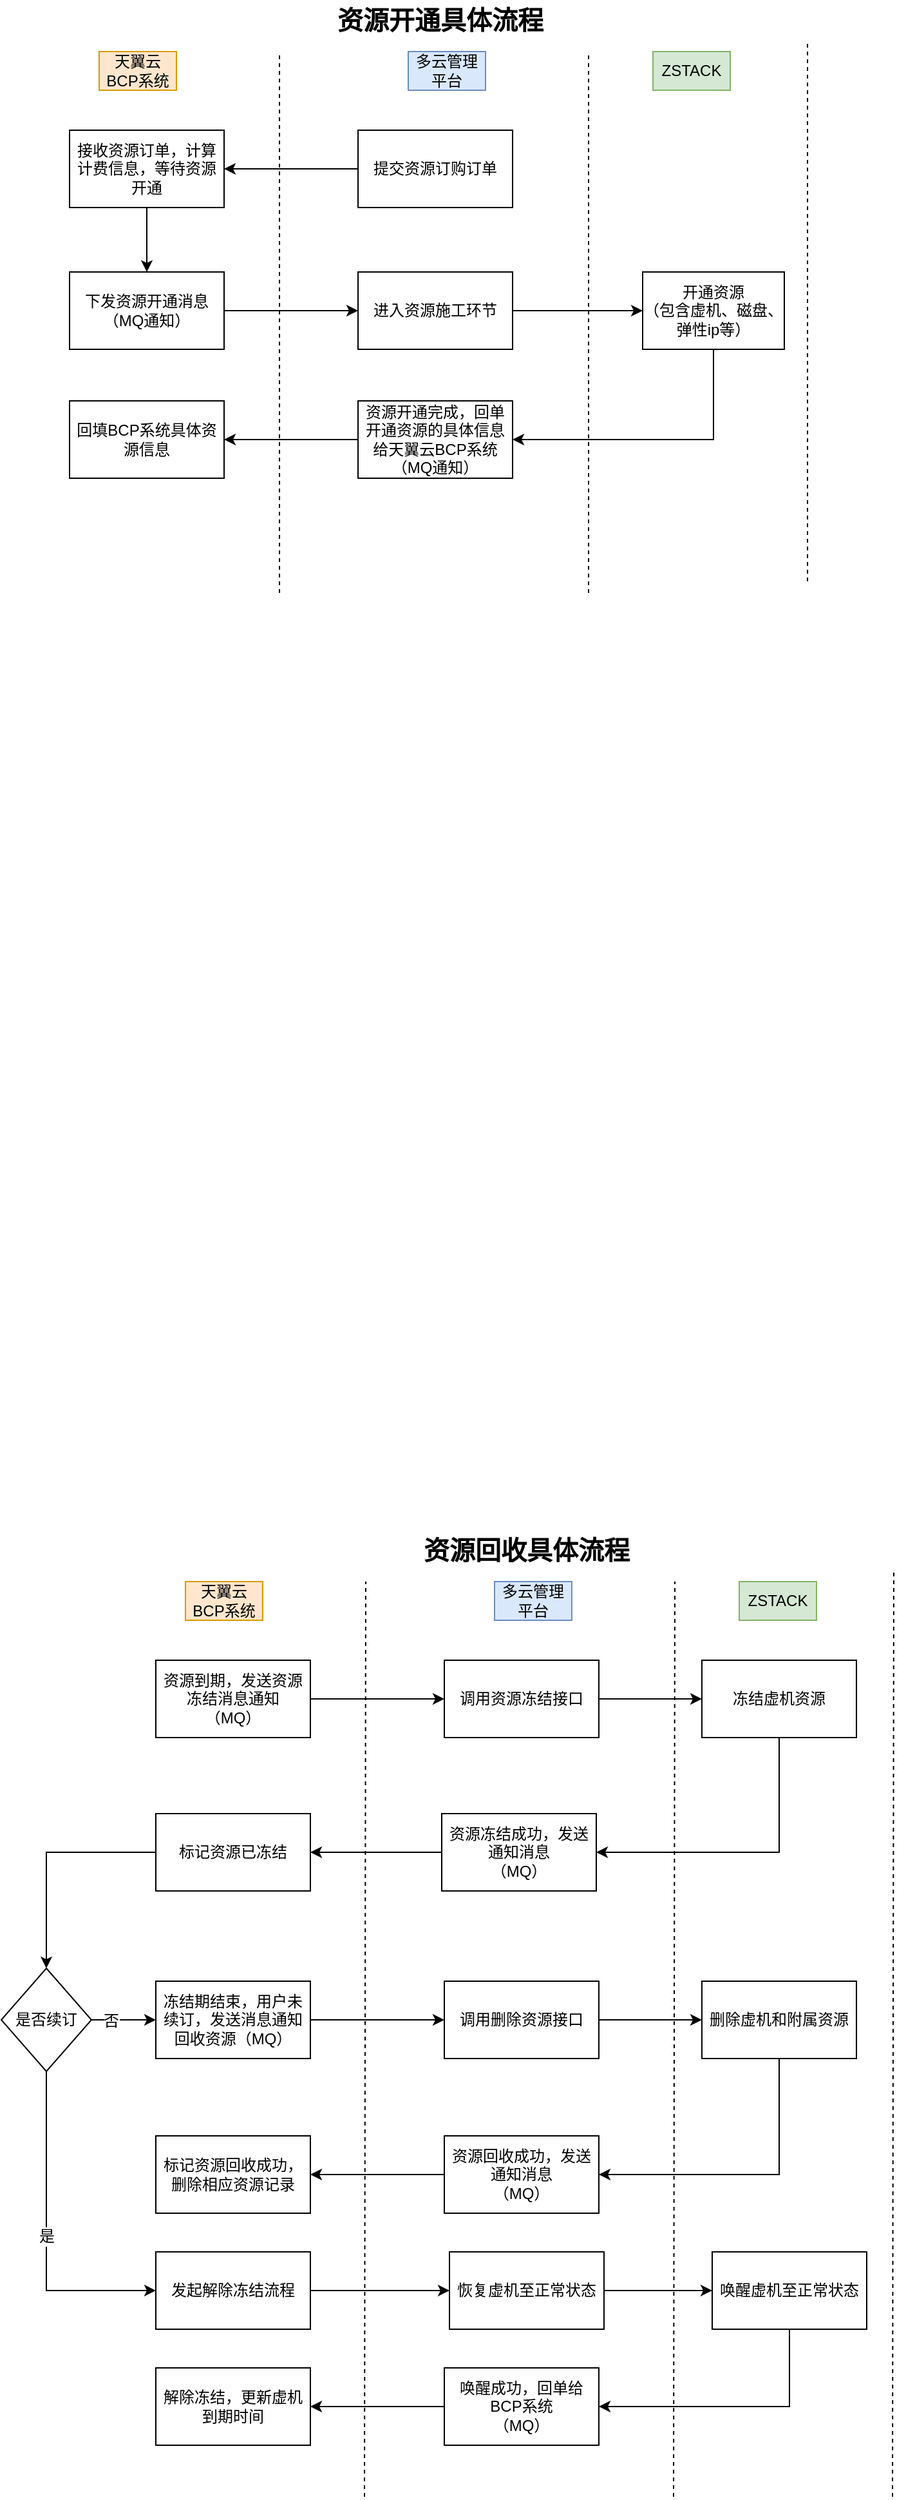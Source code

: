 <mxfile version="16.6.5" type="github">
  <diagram id="rpGUyRY0c6zzdN_JAQHF" name="Page-1">
    <mxGraphModel dx="903" dy="468" grid="1" gridSize="10" guides="1" tooltips="1" connect="1" arrows="1" fold="1" page="1" pageScale="1" pageWidth="827" pageHeight="1169" math="0" shadow="0">
      <root>
        <mxCell id="0" />
        <mxCell id="1" parent="0" />
        <mxCell id="3JQ_DlPpZyVaK5QD3R42-10" style="edgeStyle=orthogonalEdgeStyle;rounded=0;orthogonalLoop=1;jettySize=auto;html=1;" edge="1" parent="1" source="3JQ_DlPpZyVaK5QD3R42-1">
          <mxGeometry relative="1" as="geometry">
            <mxPoint x="191" y="264" as="targetPoint" />
          </mxGeometry>
        </mxCell>
        <mxCell id="3JQ_DlPpZyVaK5QD3R42-1" value="接收资源订单，计算计费信息，等待资源开通" style="rounded=0;whiteSpace=wrap;html=1;" vertex="1" parent="1">
          <mxGeometry x="131" y="154" width="120" height="60" as="geometry" />
        </mxCell>
        <mxCell id="3JQ_DlPpZyVaK5QD3R42-9" style="edgeStyle=orthogonalEdgeStyle;rounded=0;orthogonalLoop=1;jettySize=auto;html=1;entryX=1;entryY=0.5;entryDx=0;entryDy=0;" edge="1" parent="1" source="3JQ_DlPpZyVaK5QD3R42-2" target="3JQ_DlPpZyVaK5QD3R42-1">
          <mxGeometry relative="1" as="geometry" />
        </mxCell>
        <mxCell id="3JQ_DlPpZyVaK5QD3R42-2" value="提交资源订购订单" style="rounded=0;whiteSpace=wrap;html=1;" vertex="1" parent="1">
          <mxGeometry x="355" y="154" width="120" height="60" as="geometry" />
        </mxCell>
        <mxCell id="3JQ_DlPpZyVaK5QD3R42-3" value="" style="endArrow=none;dashed=1;html=1;rounded=0;" edge="1" parent="1">
          <mxGeometry width="50" height="50" relative="1" as="geometry">
            <mxPoint x="294" y="513" as="sourcePoint" />
            <mxPoint x="294" y="93" as="targetPoint" />
          </mxGeometry>
        </mxCell>
        <mxCell id="3JQ_DlPpZyVaK5QD3R42-4" value="" style="endArrow=none;dashed=1;html=1;rounded=0;" edge="1" parent="1">
          <mxGeometry width="50" height="50" relative="1" as="geometry">
            <mxPoint x="534" y="513" as="sourcePoint" />
            <mxPoint x="534" y="93" as="targetPoint" />
          </mxGeometry>
        </mxCell>
        <mxCell id="3JQ_DlPpZyVaK5QD3R42-5" value="" style="endArrow=none;dashed=1;html=1;rounded=0;" edge="1" parent="1">
          <mxGeometry width="50" height="50" relative="1" as="geometry">
            <mxPoint x="704" y="504" as="sourcePoint" />
            <mxPoint x="704" y="84" as="targetPoint" />
          </mxGeometry>
        </mxCell>
        <mxCell id="3JQ_DlPpZyVaK5QD3R42-6" value="天翼云BCP系统" style="text;html=1;strokeColor=#d79b00;fillColor=#ffe6cc;align=center;verticalAlign=middle;whiteSpace=wrap;rounded=0;" vertex="1" parent="1">
          <mxGeometry x="154" y="93" width="60" height="30" as="geometry" />
        </mxCell>
        <mxCell id="3JQ_DlPpZyVaK5QD3R42-7" value="多云管理平台" style="text;html=1;strokeColor=#6c8ebf;fillColor=#dae8fc;align=center;verticalAlign=middle;whiteSpace=wrap;rounded=0;" vertex="1" parent="1">
          <mxGeometry x="394" y="93" width="60" height="30" as="geometry" />
        </mxCell>
        <mxCell id="3JQ_DlPpZyVaK5QD3R42-8" value="ZSTACK" style="text;html=1;strokeColor=#82b366;fillColor=#d5e8d4;align=center;verticalAlign=middle;whiteSpace=wrap;rounded=0;" vertex="1" parent="1">
          <mxGeometry x="584" y="93" width="60" height="30" as="geometry" />
        </mxCell>
        <mxCell id="3JQ_DlPpZyVaK5QD3R42-14" style="edgeStyle=orthogonalEdgeStyle;rounded=0;orthogonalLoop=1;jettySize=auto;html=1;entryX=0;entryY=0.5;entryDx=0;entryDy=0;" edge="1" parent="1" source="3JQ_DlPpZyVaK5QD3R42-11" target="3JQ_DlPpZyVaK5QD3R42-15">
          <mxGeometry relative="1" as="geometry">
            <mxPoint x="611" y="294" as="targetPoint" />
          </mxGeometry>
        </mxCell>
        <mxCell id="3JQ_DlPpZyVaK5QD3R42-11" value="进入资源施工环节" style="rounded=0;whiteSpace=wrap;html=1;" vertex="1" parent="1">
          <mxGeometry x="355" y="264" width="120" height="60" as="geometry" />
        </mxCell>
        <mxCell id="3JQ_DlPpZyVaK5QD3R42-13" style="edgeStyle=orthogonalEdgeStyle;rounded=0;orthogonalLoop=1;jettySize=auto;html=1;entryX=0;entryY=0.5;entryDx=0;entryDy=0;" edge="1" parent="1" source="3JQ_DlPpZyVaK5QD3R42-12" target="3JQ_DlPpZyVaK5QD3R42-11">
          <mxGeometry relative="1" as="geometry" />
        </mxCell>
        <mxCell id="3JQ_DlPpZyVaK5QD3R42-12" value="下发资源开通消息（MQ通知）" style="rounded=0;whiteSpace=wrap;html=1;" vertex="1" parent="1">
          <mxGeometry x="131" y="264" width="120" height="60" as="geometry" />
        </mxCell>
        <mxCell id="3JQ_DlPpZyVaK5QD3R42-19" style="edgeStyle=orthogonalEdgeStyle;rounded=0;orthogonalLoop=1;jettySize=auto;html=1;exitX=0.5;exitY=1;exitDx=0;exitDy=0;entryX=1;entryY=0.5;entryDx=0;entryDy=0;" edge="1" parent="1" source="3JQ_DlPpZyVaK5QD3R42-15" target="3JQ_DlPpZyVaK5QD3R42-18">
          <mxGeometry relative="1" as="geometry" />
        </mxCell>
        <mxCell id="3JQ_DlPpZyVaK5QD3R42-15" value="开通资源&lt;br&gt;（包含虚机、磁盘、弹性ip等）" style="rounded=0;whiteSpace=wrap;html=1;" vertex="1" parent="1">
          <mxGeometry x="576" y="264" width="110" height="60" as="geometry" />
        </mxCell>
        <mxCell id="3JQ_DlPpZyVaK5QD3R42-21" value="" style="edgeStyle=orthogonalEdgeStyle;rounded=0;orthogonalLoop=1;jettySize=auto;html=1;" edge="1" parent="1" source="3JQ_DlPpZyVaK5QD3R42-18" target="3JQ_DlPpZyVaK5QD3R42-20">
          <mxGeometry relative="1" as="geometry" />
        </mxCell>
        <mxCell id="3JQ_DlPpZyVaK5QD3R42-18" value="资源开通完成，回单开通资源的具体信息&lt;br&gt;给天翼云BCP系统（MQ通知）" style="rounded=0;whiteSpace=wrap;html=1;" vertex="1" parent="1">
          <mxGeometry x="355" y="364" width="120" height="60" as="geometry" />
        </mxCell>
        <mxCell id="3JQ_DlPpZyVaK5QD3R42-20" value="回填BCP系统具体资源信息" style="whiteSpace=wrap;html=1;rounded=0;" vertex="1" parent="1">
          <mxGeometry x="131" y="364" width="120" height="60" as="geometry" />
        </mxCell>
        <mxCell id="3JQ_DlPpZyVaK5QD3R42-22" value="&lt;b&gt;&lt;font style=&quot;font-size: 20px&quot;&gt;资源开通具体流程&lt;/font&gt;&lt;/b&gt;" style="text;html=1;strokeColor=none;fillColor=none;align=center;verticalAlign=middle;whiteSpace=wrap;rounded=0;" vertex="1" parent="1">
          <mxGeometry x="324" y="53" width="190" height="30" as="geometry" />
        </mxCell>
        <mxCell id="3JQ_DlPpZyVaK5QD3R42-43" style="edgeStyle=orthogonalEdgeStyle;rounded=0;orthogonalLoop=1;jettySize=auto;html=1;entryX=0;entryY=0.5;entryDx=0;entryDy=0;fontSize=20;" edge="1" parent="1" source="3JQ_DlPpZyVaK5QD3R42-24" target="3JQ_DlPpZyVaK5QD3R42-26">
          <mxGeometry relative="1" as="geometry" />
        </mxCell>
        <mxCell id="3JQ_DlPpZyVaK5QD3R42-24" value="资源到期，发送资源冻结消息通知&lt;br&gt;（MQ）" style="rounded=0;whiteSpace=wrap;html=1;" vertex="1" parent="1">
          <mxGeometry x="198" y="1341" width="120" height="60" as="geometry" />
        </mxCell>
        <mxCell id="3JQ_DlPpZyVaK5QD3R42-45" value="" style="edgeStyle=orthogonalEdgeStyle;rounded=0;orthogonalLoop=1;jettySize=auto;html=1;fontSize=20;" edge="1" parent="1" source="3JQ_DlPpZyVaK5QD3R42-26" target="3JQ_DlPpZyVaK5QD3R42-44">
          <mxGeometry relative="1" as="geometry" />
        </mxCell>
        <mxCell id="3JQ_DlPpZyVaK5QD3R42-26" value="调用资源冻结接口" style="rounded=0;whiteSpace=wrap;html=1;" vertex="1" parent="1">
          <mxGeometry x="422" y="1341" width="120" height="60" as="geometry" />
        </mxCell>
        <mxCell id="3JQ_DlPpZyVaK5QD3R42-27" value="" style="endArrow=none;dashed=1;html=1;rounded=0;" edge="1" parent="1">
          <mxGeometry width="50" height="50" relative="1" as="geometry">
            <mxPoint x="360" y="1990" as="sourcePoint" />
            <mxPoint x="361" y="1280" as="targetPoint" />
          </mxGeometry>
        </mxCell>
        <mxCell id="3JQ_DlPpZyVaK5QD3R42-28" value="" style="endArrow=none;dashed=1;html=1;rounded=0;" edge="1" parent="1">
          <mxGeometry width="50" height="50" relative="1" as="geometry">
            <mxPoint x="600" y="1990" as="sourcePoint" />
            <mxPoint x="601" y="1280" as="targetPoint" />
          </mxGeometry>
        </mxCell>
        <mxCell id="3JQ_DlPpZyVaK5QD3R42-29" value="" style="endArrow=none;dashed=1;html=1;rounded=0;" edge="1" parent="1">
          <mxGeometry width="50" height="50" relative="1" as="geometry">
            <mxPoint x="770" y="1990" as="sourcePoint" />
            <mxPoint x="771" y="1271" as="targetPoint" />
          </mxGeometry>
        </mxCell>
        <mxCell id="3JQ_DlPpZyVaK5QD3R42-30" value="天翼云BCP系统" style="text;html=1;strokeColor=#d79b00;fillColor=#ffe6cc;align=center;verticalAlign=middle;whiteSpace=wrap;rounded=0;" vertex="1" parent="1">
          <mxGeometry x="221" y="1280" width="60" height="30" as="geometry" />
        </mxCell>
        <mxCell id="3JQ_DlPpZyVaK5QD3R42-31" value="多云管理平台" style="text;html=1;strokeColor=#6c8ebf;fillColor=#dae8fc;align=center;verticalAlign=middle;whiteSpace=wrap;rounded=0;" vertex="1" parent="1">
          <mxGeometry x="461" y="1280" width="60" height="30" as="geometry" />
        </mxCell>
        <mxCell id="3JQ_DlPpZyVaK5QD3R42-32" value="ZSTACK" style="text;html=1;strokeColor=#82b366;fillColor=#d5e8d4;align=center;verticalAlign=middle;whiteSpace=wrap;rounded=0;" vertex="1" parent="1">
          <mxGeometry x="651" y="1280" width="60" height="30" as="geometry" />
        </mxCell>
        <mxCell id="3JQ_DlPpZyVaK5QD3R42-42" value="&lt;b&gt;&lt;font style=&quot;font-size: 20px&quot;&gt;资源回收具体流程&lt;/font&gt;&lt;/b&gt;" style="text;html=1;strokeColor=none;fillColor=none;align=center;verticalAlign=middle;whiteSpace=wrap;rounded=0;" vertex="1" parent="1">
          <mxGeometry x="391" y="1240" width="190" height="30" as="geometry" />
        </mxCell>
        <mxCell id="3JQ_DlPpZyVaK5QD3R42-48" style="edgeStyle=orthogonalEdgeStyle;rounded=0;orthogonalLoop=1;jettySize=auto;html=1;exitX=0.5;exitY=1;exitDx=0;exitDy=0;entryX=1;entryY=0.5;entryDx=0;entryDy=0;fontSize=20;" edge="1" parent="1" source="3JQ_DlPpZyVaK5QD3R42-44" target="3JQ_DlPpZyVaK5QD3R42-49">
          <mxGeometry relative="1" as="geometry">
            <mxPoint x="542" y="1490" as="targetPoint" />
          </mxGeometry>
        </mxCell>
        <mxCell id="3JQ_DlPpZyVaK5QD3R42-44" value="冻结虚机资源" style="whiteSpace=wrap;html=1;rounded=0;" vertex="1" parent="1">
          <mxGeometry x="622" y="1341" width="120" height="60" as="geometry" />
        </mxCell>
        <mxCell id="3JQ_DlPpZyVaK5QD3R42-51" value="" style="edgeStyle=orthogonalEdgeStyle;rounded=0;orthogonalLoop=1;jettySize=auto;html=1;fontSize=12;" edge="1" parent="1" source="3JQ_DlPpZyVaK5QD3R42-49" target="3JQ_DlPpZyVaK5QD3R42-50">
          <mxGeometry relative="1" as="geometry" />
        </mxCell>
        <mxCell id="3JQ_DlPpZyVaK5QD3R42-49" value="资源冻结成功，发送通知消息&lt;br&gt;（MQ）" style="rounded=0;whiteSpace=wrap;html=1;fontSize=12;" vertex="1" parent="1">
          <mxGeometry x="420" y="1460" width="120" height="60" as="geometry" />
        </mxCell>
        <mxCell id="3JQ_DlPpZyVaK5QD3R42-66" style="edgeStyle=orthogonalEdgeStyle;rounded=0;orthogonalLoop=1;jettySize=auto;html=1;entryX=0.5;entryY=0;entryDx=0;entryDy=0;fontSize=12;" edge="1" parent="1" source="3JQ_DlPpZyVaK5QD3R42-50" target="3JQ_DlPpZyVaK5QD3R42-65">
          <mxGeometry relative="1" as="geometry" />
        </mxCell>
        <mxCell id="3JQ_DlPpZyVaK5QD3R42-50" value="标记资源已冻结" style="whiteSpace=wrap;html=1;rounded=0;" vertex="1" parent="1">
          <mxGeometry x="198" y="1460" width="120" height="60" as="geometry" />
        </mxCell>
        <mxCell id="3JQ_DlPpZyVaK5QD3R42-54" value="" style="edgeStyle=orthogonalEdgeStyle;rounded=0;orthogonalLoop=1;jettySize=auto;html=1;fontSize=12;" edge="1" parent="1" source="3JQ_DlPpZyVaK5QD3R42-52" target="3JQ_DlPpZyVaK5QD3R42-53">
          <mxGeometry relative="1" as="geometry" />
        </mxCell>
        <mxCell id="3JQ_DlPpZyVaK5QD3R42-52" value="冻结期结束，用户未续订，发送消息通知回收资源（MQ）" style="rounded=0;whiteSpace=wrap;html=1;fontSize=12;" vertex="1" parent="1">
          <mxGeometry x="198" y="1590" width="120" height="60" as="geometry" />
        </mxCell>
        <mxCell id="3JQ_DlPpZyVaK5QD3R42-56" value="" style="edgeStyle=orthogonalEdgeStyle;rounded=0;orthogonalLoop=1;jettySize=auto;html=1;fontSize=12;" edge="1" parent="1" source="3JQ_DlPpZyVaK5QD3R42-53" target="3JQ_DlPpZyVaK5QD3R42-55">
          <mxGeometry relative="1" as="geometry" />
        </mxCell>
        <mxCell id="3JQ_DlPpZyVaK5QD3R42-53" value="调用删除资源接口" style="whiteSpace=wrap;html=1;rounded=0;" vertex="1" parent="1">
          <mxGeometry x="422" y="1590" width="120" height="60" as="geometry" />
        </mxCell>
        <mxCell id="3JQ_DlPpZyVaK5QD3R42-61" style="edgeStyle=orthogonalEdgeStyle;rounded=0;orthogonalLoop=1;jettySize=auto;html=1;exitX=0.5;exitY=1;exitDx=0;exitDy=0;entryX=1;entryY=0.5;entryDx=0;entryDy=0;fontSize=12;" edge="1" parent="1" source="3JQ_DlPpZyVaK5QD3R42-55" target="3JQ_DlPpZyVaK5QD3R42-58">
          <mxGeometry relative="1" as="geometry" />
        </mxCell>
        <mxCell id="3JQ_DlPpZyVaK5QD3R42-55" value="删除虚机和附属资源" style="whiteSpace=wrap;html=1;rounded=0;" vertex="1" parent="1">
          <mxGeometry x="622" y="1590" width="120" height="60" as="geometry" />
        </mxCell>
        <mxCell id="3JQ_DlPpZyVaK5QD3R42-63" value="" style="edgeStyle=orthogonalEdgeStyle;rounded=0;orthogonalLoop=1;jettySize=auto;html=1;fontSize=12;" edge="1" parent="1" source="3JQ_DlPpZyVaK5QD3R42-58" target="3JQ_DlPpZyVaK5QD3R42-62">
          <mxGeometry relative="1" as="geometry" />
        </mxCell>
        <mxCell id="3JQ_DlPpZyVaK5QD3R42-58" value="资源回收成功，发送通知消息&lt;br&gt;（MQ）" style="whiteSpace=wrap;html=1;rounded=0;" vertex="1" parent="1">
          <mxGeometry x="422" y="1710" width="120" height="60" as="geometry" />
        </mxCell>
        <mxCell id="3JQ_DlPpZyVaK5QD3R42-62" value="标记资源回收成功，删除相应资源记录" style="whiteSpace=wrap;html=1;rounded=0;" vertex="1" parent="1">
          <mxGeometry x="198" y="1710" width="120" height="60" as="geometry" />
        </mxCell>
        <mxCell id="3JQ_DlPpZyVaK5QD3R42-67" style="edgeStyle=orthogonalEdgeStyle;rounded=0;orthogonalLoop=1;jettySize=auto;html=1;entryX=0;entryY=0.5;entryDx=0;entryDy=0;fontSize=12;" edge="1" parent="1" source="3JQ_DlPpZyVaK5QD3R42-65" target="3JQ_DlPpZyVaK5QD3R42-52">
          <mxGeometry relative="1" as="geometry" />
        </mxCell>
        <mxCell id="3JQ_DlPpZyVaK5QD3R42-68" value="否" style="edgeLabel;html=1;align=center;verticalAlign=middle;resizable=0;points=[];fontSize=12;" vertex="1" connectable="0" parent="3JQ_DlPpZyVaK5QD3R42-67">
          <mxGeometry x="-0.429" y="-1" relative="1" as="geometry">
            <mxPoint as="offset" />
          </mxGeometry>
        </mxCell>
        <mxCell id="3JQ_DlPpZyVaK5QD3R42-69" value="是" style="edgeStyle=orthogonalEdgeStyle;rounded=0;orthogonalLoop=1;jettySize=auto;html=1;fontSize=12;entryX=0;entryY=0.5;entryDx=0;entryDy=0;exitX=0.5;exitY=1;exitDx=0;exitDy=0;" edge="1" parent="1" source="3JQ_DlPpZyVaK5QD3R42-65" target="3JQ_DlPpZyVaK5QD3R42-70">
          <mxGeometry relative="1" as="geometry">
            <mxPoint x="100" y="1770" as="targetPoint" />
            <Array as="points">
              <mxPoint x="113" y="1830" />
            </Array>
          </mxGeometry>
        </mxCell>
        <mxCell id="3JQ_DlPpZyVaK5QD3R42-65" value="是否续订" style="rhombus;whiteSpace=wrap;html=1;fontSize=12;" vertex="1" parent="1">
          <mxGeometry x="78" y="1580" width="70" height="80" as="geometry" />
        </mxCell>
        <mxCell id="3JQ_DlPpZyVaK5QD3R42-73" style="edgeStyle=orthogonalEdgeStyle;rounded=0;orthogonalLoop=1;jettySize=auto;html=1;entryX=0;entryY=0.5;entryDx=0;entryDy=0;fontSize=12;" edge="1" parent="1" source="3JQ_DlPpZyVaK5QD3R42-70" target="3JQ_DlPpZyVaK5QD3R42-72">
          <mxGeometry relative="1" as="geometry" />
        </mxCell>
        <mxCell id="3JQ_DlPpZyVaK5QD3R42-70" value="发起解除冻结流程" style="rounded=0;whiteSpace=wrap;html=1;fontSize=12;" vertex="1" parent="1">
          <mxGeometry x="198" y="1800" width="120" height="60" as="geometry" />
        </mxCell>
        <mxCell id="3JQ_DlPpZyVaK5QD3R42-74" style="edgeStyle=orthogonalEdgeStyle;rounded=0;orthogonalLoop=1;jettySize=auto;html=1;fontSize=12;entryX=0;entryY=0.5;entryDx=0;entryDy=0;" edge="1" parent="1" source="3JQ_DlPpZyVaK5QD3R42-72" target="3JQ_DlPpZyVaK5QD3R42-75">
          <mxGeometry relative="1" as="geometry">
            <mxPoint x="410" y="1830" as="targetPoint" />
          </mxGeometry>
        </mxCell>
        <mxCell id="3JQ_DlPpZyVaK5QD3R42-72" value="恢复虚机至正常状态" style="rounded=0;whiteSpace=wrap;html=1;fontSize=12;" vertex="1" parent="1">
          <mxGeometry x="426" y="1800" width="120" height="60" as="geometry" />
        </mxCell>
        <mxCell id="3JQ_DlPpZyVaK5QD3R42-78" style="edgeStyle=orthogonalEdgeStyle;rounded=0;orthogonalLoop=1;jettySize=auto;html=1;exitX=0.5;exitY=1;exitDx=0;exitDy=0;entryX=1;entryY=0.5;entryDx=0;entryDy=0;fontSize=12;" edge="1" parent="1" source="3JQ_DlPpZyVaK5QD3R42-75" target="3JQ_DlPpZyVaK5QD3R42-76">
          <mxGeometry relative="1" as="geometry" />
        </mxCell>
        <mxCell id="3JQ_DlPpZyVaK5QD3R42-75" value="唤醒虚机至正常状态" style="rounded=0;whiteSpace=wrap;html=1;fontSize=12;" vertex="1" parent="1">
          <mxGeometry x="630" y="1800" width="120" height="60" as="geometry" />
        </mxCell>
        <mxCell id="3JQ_DlPpZyVaK5QD3R42-81" value="" style="edgeStyle=orthogonalEdgeStyle;rounded=0;orthogonalLoop=1;jettySize=auto;html=1;fontSize=12;" edge="1" parent="1" source="3JQ_DlPpZyVaK5QD3R42-76" target="3JQ_DlPpZyVaK5QD3R42-80">
          <mxGeometry relative="1" as="geometry" />
        </mxCell>
        <mxCell id="3JQ_DlPpZyVaK5QD3R42-76" value="唤醒成功，回单给BCP系统&lt;br&gt;（MQ）" style="rounded=0;whiteSpace=wrap;html=1;fontSize=12;" vertex="1" parent="1">
          <mxGeometry x="422" y="1890" width="120" height="60" as="geometry" />
        </mxCell>
        <mxCell id="3JQ_DlPpZyVaK5QD3R42-80" value="解除冻结，更新虚机到期时间" style="whiteSpace=wrap;html=1;rounded=0;" vertex="1" parent="1">
          <mxGeometry x="198" y="1890" width="120" height="60" as="geometry" />
        </mxCell>
      </root>
    </mxGraphModel>
  </diagram>
</mxfile>
